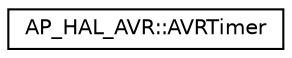 digraph "Graphical Class Hierarchy"
{
 // INTERACTIVE_SVG=YES
  edge [fontname="Helvetica",fontsize="10",labelfontname="Helvetica",labelfontsize="10"];
  node [fontname="Helvetica",fontsize="10",shape=record];
  rankdir="LR";
  Node1 [label="AP_HAL_AVR::AVRTimer",height=0.2,width=0.4,color="black", fillcolor="white", style="filled",URL="$classAP__HAL__AVR_1_1AVRTimer.html"];
}
